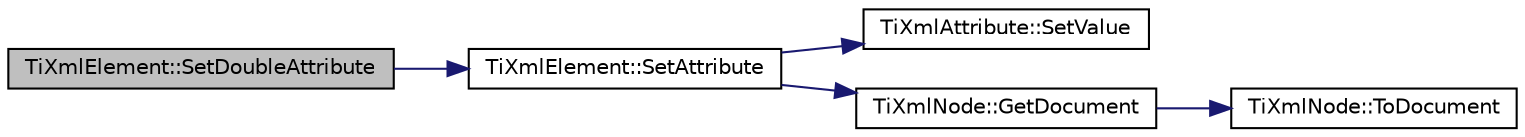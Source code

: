 digraph "TiXmlElement::SetDoubleAttribute"
{
  edge [fontname="Helvetica",fontsize="10",labelfontname="Helvetica",labelfontsize="10"];
  node [fontname="Helvetica",fontsize="10",shape=record];
  rankdir="LR";
  Node1 [label="TiXmlElement::SetDoubleAttribute",height=0.2,width=0.4,color="black", fillcolor="grey75", style="filled" fontcolor="black"];
  Node1 -> Node2 [color="midnightblue",fontsize="10",style="solid",fontname="Helvetica"];
  Node2 [label="TiXmlElement::SetAttribute",height=0.2,width=0.4,color="black", fillcolor="white", style="filled",URL="$d7/d49/class_ti_xml_element.html#abf0b3bd7f0e4c746a89ec6e7f101fc32"];
  Node2 -> Node3 [color="midnightblue",fontsize="10",style="solid",fontname="Helvetica"];
  Node3 [label="TiXmlAttribute::SetValue",height=0.2,width=0.4,color="black", fillcolor="white", style="filled",URL="$d7/d61/class_ti_xml_attribute.html#a2dae44178f668b3cb48101be4f2236a0",tooltip="Set the value. "];
  Node2 -> Node4 [color="midnightblue",fontsize="10",style="solid",fontname="Helvetica"];
  Node4 [label="TiXmlNode::GetDocument",height=0.2,width=0.4,color="black", fillcolor="white", style="filled",URL="$d9/dca/class_ti_xml_node.html#aa66f4ebcd175204a168ed7c2d7b43071"];
  Node4 -> Node5 [color="midnightblue",fontsize="10",style="solid",fontname="Helvetica"];
  Node5 [label="TiXmlNode::ToDocument",height=0.2,width=0.4,color="black", fillcolor="white", style="filled",URL="$d9/dca/class_ti_xml_node.html#a8a4cda4b15c29f64cff419309aebed08",tooltip="Cast to a more defined type. Will return null if not of the requested type. "];
}
